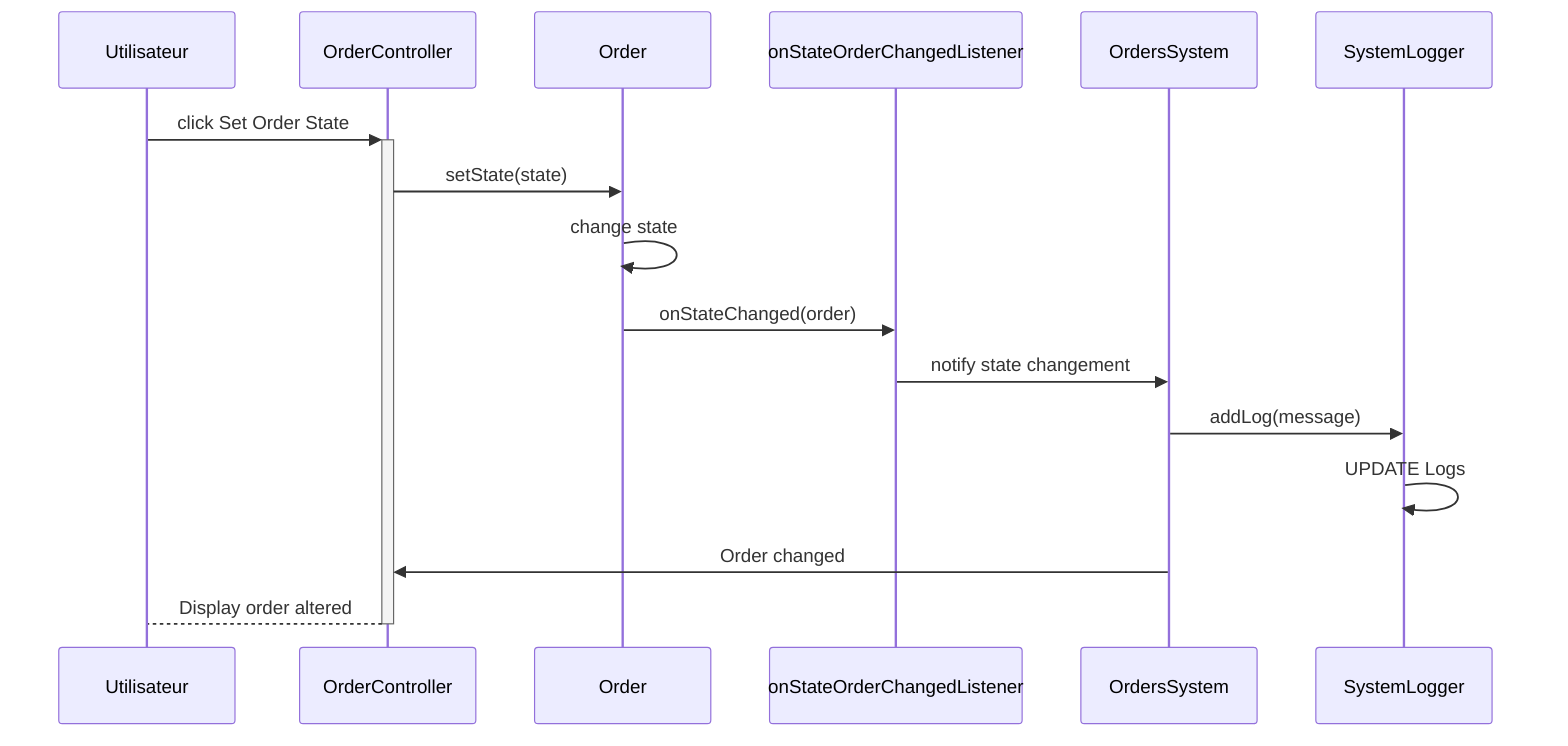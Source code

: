 sequenceDiagram
    Participant Utilisateur
    Participant OrderController
    Participant Order
    Participant onStateOrderChangedListener
    Participant OrdersSystem
    Participant SystemLogger
    Utilisateur ->>+OrderController: click Set Order State
    OrderController->>Order: setState(state)
    Order->>Order: change state
    Order->>onStateOrderChangedListener: onStateChanged(order)
    onStateOrderChangedListener->>OrdersSystem: notify state changement
    OrdersSystem->>SystemLogger: addLog(message)
    SystemLogger->>SystemLogger: UPDATE Logs
    OrdersSystem->>OrderController: Order changed
    OrderController-->-Utilisateur: Display order altered